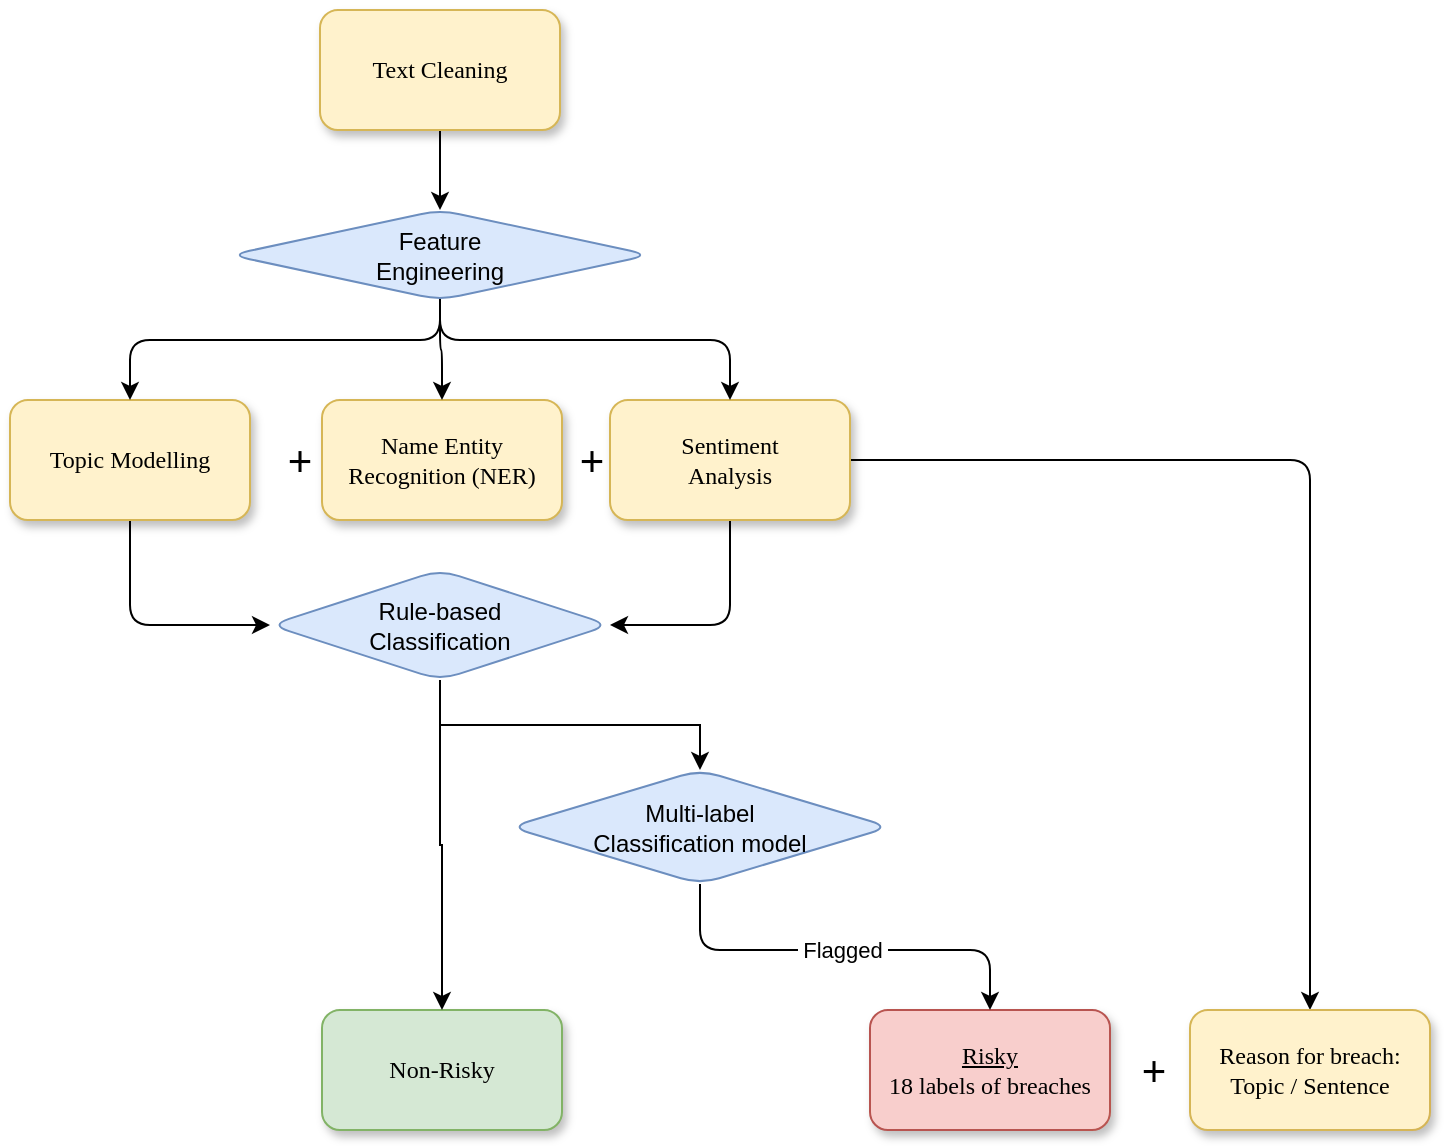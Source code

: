 <mxfile version="21.3.4" type="github">
  <diagram name="Overview" id="10a91c8b-09ff-31b1-d368-03940ed4cc9e">
    <mxGraphModel dx="1323" dy="783" grid="1" gridSize="10" guides="1" tooltips="1" connect="1" arrows="1" fold="1" page="1" pageScale="1" pageWidth="1100" pageHeight="850" math="0" shadow="0">
      <root>
        <mxCell id="0" />
        <mxCell id="1" parent="0" />
        <mxCell id="62893188c0fa7362-8" value="&lt;span&gt;Non-Risky&lt;/span&gt;" style="whiteSpace=wrap;html=1;rounded=1;shadow=1;labelBackgroundColor=none;strokeWidth=1;fontFamily=Verdana;fontSize=12;align=center;fillColor=#d5e8d4;strokeColor=#82b366;" parent="1" vertex="1">
          <mxGeometry x="366" y="790" width="120" height="60" as="geometry" />
        </mxCell>
        <mxCell id="62893188c0fa7362-9" value="&lt;span&gt;&lt;u&gt;Risky&lt;/u&gt;&lt;br&gt;18 labels of breaches&lt;/span&gt;" style="whiteSpace=wrap;html=1;rounded=1;shadow=1;labelBackgroundColor=none;strokeWidth=1;fontFamily=Verdana;fontSize=12;align=center;fillColor=#f8cecc;strokeColor=#b85450;" parent="1" vertex="1">
          <mxGeometry x="640" y="790" width="120" height="60" as="geometry" />
        </mxCell>
        <mxCell id="8D3RfCfNNn_64O0-EcjT-53" style="edgeStyle=orthogonalEdgeStyle;rounded=1;orthogonalLoop=1;jettySize=auto;html=1;entryX=0;entryY=0.5;entryDx=0;entryDy=0;exitX=0.5;exitY=1;exitDx=0;exitDy=0;" parent="1" source="8D3RfCfNNn_64O0-EcjT-40" target="OI-LZPW96NpJqxESkGaD-10" edge="1">
          <mxGeometry relative="1" as="geometry">
            <Array as="points">
              <mxPoint x="270" y="598" />
            </Array>
          </mxGeometry>
        </mxCell>
        <mxCell id="8D3RfCfNNn_64O0-EcjT-40" value="&lt;span&gt;Topic Modelling&lt;/span&gt;" style="whiteSpace=wrap;html=1;rounded=1;shadow=1;labelBackgroundColor=none;strokeWidth=1;fontFamily=Verdana;fontSize=12;align=center;fillColor=#fff2cc;strokeColor=#d6b656;" parent="1" vertex="1">
          <mxGeometry x="210" y="485" width="120" height="60" as="geometry" />
        </mxCell>
        <mxCell id="8D3RfCfNNn_64O0-EcjT-41" value="&lt;span&gt;Name Entity Recognition (NER)&lt;/span&gt;" style="whiteSpace=wrap;html=1;rounded=1;shadow=1;labelBackgroundColor=none;strokeWidth=1;fontFamily=Verdana;fontSize=12;align=center;fillColor=#fff2cc;strokeColor=#d6b656;" parent="1" vertex="1">
          <mxGeometry x="366" y="485" width="120" height="60" as="geometry" />
        </mxCell>
        <mxCell id="8D3RfCfNNn_64O0-EcjT-52" style="edgeStyle=orthogonalEdgeStyle;rounded=1;orthogonalLoop=1;jettySize=auto;html=1;entryX=1;entryY=0.5;entryDx=0;entryDy=0;" parent="1" source="8D3RfCfNNn_64O0-EcjT-42" target="OI-LZPW96NpJqxESkGaD-10" edge="1">
          <mxGeometry relative="1" as="geometry">
            <Array as="points">
              <mxPoint x="570" y="598" />
            </Array>
          </mxGeometry>
        </mxCell>
        <mxCell id="8D3RfCfNNn_64O0-EcjT-60" style="edgeStyle=orthogonalEdgeStyle;rounded=1;orthogonalLoop=1;jettySize=auto;html=1;" parent="1" source="8D3RfCfNNn_64O0-EcjT-42" target="8D3RfCfNNn_64O0-EcjT-59" edge="1">
          <mxGeometry relative="1" as="geometry" />
        </mxCell>
        <mxCell id="8D3RfCfNNn_64O0-EcjT-42" value="&lt;span&gt;Sentiment&lt;br&gt;Analysis&lt;/span&gt;" style="whiteSpace=wrap;html=1;rounded=1;shadow=1;labelBackgroundColor=none;strokeWidth=1;fontFamily=Verdana;fontSize=12;align=center;fillColor=#fff2cc;strokeColor=#d6b656;" parent="1" vertex="1">
          <mxGeometry x="510" y="485" width="120" height="60" as="geometry" />
        </mxCell>
        <mxCell id="8D3RfCfNNn_64O0-EcjT-47" style="edgeStyle=orthogonalEdgeStyle;rounded=1;orthogonalLoop=1;jettySize=auto;html=1;entryX=0.5;entryY=0;entryDx=0;entryDy=0;" parent="1" source="8D3RfCfNNn_64O0-EcjT-43" target="8D3RfCfNNn_64O0-EcjT-40" edge="1">
          <mxGeometry relative="1" as="geometry">
            <Array as="points">
              <mxPoint x="425" y="455" />
              <mxPoint x="270" y="455" />
            </Array>
          </mxGeometry>
        </mxCell>
        <mxCell id="8D3RfCfNNn_64O0-EcjT-48" style="edgeStyle=orthogonalEdgeStyle;rounded=1;orthogonalLoop=1;jettySize=auto;html=1;" parent="1" source="8D3RfCfNNn_64O0-EcjT-43" target="8D3RfCfNNn_64O0-EcjT-41" edge="1">
          <mxGeometry relative="1" as="geometry" />
        </mxCell>
        <mxCell id="8D3RfCfNNn_64O0-EcjT-49" style="edgeStyle=orthogonalEdgeStyle;rounded=1;orthogonalLoop=1;jettySize=auto;html=1;entryX=0.5;entryY=0;entryDx=0;entryDy=0;exitX=0.34;exitY=0.637;exitDx=0;exitDy=0;exitPerimeter=0;" parent="1" source="8D3RfCfNNn_64O0-EcjT-43" target="8D3RfCfNNn_64O0-EcjT-42" edge="1">
          <mxGeometry relative="1" as="geometry">
            <Array as="points">
              <mxPoint x="425" y="419" />
              <mxPoint x="425" y="455" />
              <mxPoint x="570" y="455" />
            </Array>
          </mxGeometry>
        </mxCell>
        <mxCell id="8D3RfCfNNn_64O0-EcjT-43" value="Feature &lt;br&gt;Engineering" style="rhombus;whiteSpace=wrap;html=1;rounded=1;fillColor=#dae8fc;strokeColor=#6c8ebf;" parent="1" vertex="1">
          <mxGeometry x="320" y="390" width="210" height="45" as="geometry" />
        </mxCell>
        <mxCell id="8D3RfCfNNn_64O0-EcjT-58" value="&amp;nbsp;Flagged&amp;nbsp;" style="edgeStyle=orthogonalEdgeStyle;rounded=1;orthogonalLoop=1;jettySize=auto;html=1;" parent="1" source="8D3RfCfNNn_64O0-EcjT-50" target="62893188c0fa7362-9" edge="1">
          <mxGeometry relative="1" as="geometry">
            <Array as="points">
              <mxPoint x="555" y="760" />
              <mxPoint x="700" y="760" />
            </Array>
          </mxGeometry>
        </mxCell>
        <mxCell id="8D3RfCfNNn_64O0-EcjT-50" value="Multi-label&lt;br&gt;Classification model" style="rhombus;whiteSpace=wrap;html=1;rounded=1;fillColor=#dae8fc;strokeColor=#6c8ebf;" parent="1" vertex="1">
          <mxGeometry x="460" y="670" width="190" height="57" as="geometry" />
        </mxCell>
        <mxCell id="8D3RfCfNNn_64O0-EcjT-59" value="Reason for breach:&lt;br&gt;Topic / Sentence" style="whiteSpace=wrap;html=1;rounded=1;shadow=1;labelBackgroundColor=none;strokeWidth=1;fontFamily=Verdana;fontSize=12;align=center;fillColor=#fff2cc;strokeColor=#d6b656;" parent="1" vertex="1">
          <mxGeometry x="800" y="790" width="120" height="60" as="geometry" />
        </mxCell>
        <mxCell id="8D3RfCfNNn_64O0-EcjT-61" value="&lt;font style=&quot;font-size: 21px;&quot;&gt;+&lt;/font&gt;" style="text;html=1;strokeColor=none;fillColor=none;align=center;verticalAlign=middle;whiteSpace=wrap;rounded=1;" parent="1" vertex="1">
          <mxGeometry x="340" y="500" width="30" height="30" as="geometry" />
        </mxCell>
        <mxCell id="8D3RfCfNNn_64O0-EcjT-62" value="&lt;font style=&quot;font-size: 21px;&quot;&gt;+&lt;/font&gt;" style="text;html=1;strokeColor=none;fillColor=none;align=center;verticalAlign=middle;whiteSpace=wrap;rounded=1;" parent="1" vertex="1">
          <mxGeometry x="486" y="500" width="30" height="30" as="geometry" />
        </mxCell>
        <mxCell id="8D3RfCfNNn_64O0-EcjT-63" value="&lt;font style=&quot;font-size: 21px;&quot;&gt;+&lt;/font&gt;" style="text;html=1;strokeColor=none;fillColor=none;align=center;verticalAlign=middle;whiteSpace=wrap;rounded=1;" parent="1" vertex="1">
          <mxGeometry x="767" y="805" width="30" height="30" as="geometry" />
        </mxCell>
        <mxCell id="OI-LZPW96NpJqxESkGaD-12" style="edgeStyle=orthogonalEdgeStyle;rounded=0;hachureGap=4;orthogonalLoop=1;jettySize=auto;html=1;exitX=0.5;exitY=1;exitDx=0;exitDy=0;entryX=0.5;entryY=0;entryDx=0;entryDy=0;fontFamily=Architects Daughter;fontSource=https%3A%2F%2Ffonts.googleapis.com%2Fcss%3Ffamily%3DArchitects%2BDaughter;fontSize=16;shadow=0;" edge="1" parent="1" source="OI-LZPW96NpJqxESkGaD-10" target="8D3RfCfNNn_64O0-EcjT-50">
          <mxGeometry relative="1" as="geometry" />
        </mxCell>
        <mxCell id="OI-LZPW96NpJqxESkGaD-13" style="edgeStyle=orthogonalEdgeStyle;rounded=0;hachureGap=4;orthogonalLoop=1;jettySize=auto;html=1;exitX=0.5;exitY=1;exitDx=0;exitDy=0;entryX=0.5;entryY=0;entryDx=0;entryDy=0;fontFamily=Architects Daughter;fontSource=https%3A%2F%2Ffonts.googleapis.com%2Fcss%3Ffamily%3DArchitects%2BDaughter;fontSize=16;" edge="1" parent="1" source="OI-LZPW96NpJqxESkGaD-10" target="62893188c0fa7362-8">
          <mxGeometry relative="1" as="geometry" />
        </mxCell>
        <mxCell id="OI-LZPW96NpJqxESkGaD-10" value="Rule-based&lt;br&gt;Classification" style="rhombus;whiteSpace=wrap;html=1;rounded=1;fillColor=#dae8fc;strokeColor=#6c8ebf;" vertex="1" parent="1">
          <mxGeometry x="340" y="570" width="170" height="55" as="geometry" />
        </mxCell>
        <mxCell id="OI-LZPW96NpJqxESkGaD-15" style="edgeStyle=orthogonalEdgeStyle;rounded=0;hachureGap=4;orthogonalLoop=1;jettySize=auto;html=1;exitX=0.5;exitY=1;exitDx=0;exitDy=0;entryX=0.5;entryY=0;entryDx=0;entryDy=0;fontFamily=Architects Daughter;fontSource=https%3A%2F%2Ffonts.googleapis.com%2Fcss%3Ffamily%3DArchitects%2BDaughter;fontSize=16;" edge="1" parent="1" source="OI-LZPW96NpJqxESkGaD-14" target="8D3RfCfNNn_64O0-EcjT-43">
          <mxGeometry relative="1" as="geometry" />
        </mxCell>
        <mxCell id="OI-LZPW96NpJqxESkGaD-14" value="Text Cleaning" style="whiteSpace=wrap;html=1;rounded=1;shadow=1;labelBackgroundColor=none;strokeWidth=1;fontFamily=Verdana;fontSize=12;align=center;fillColor=#fff2cc;strokeColor=#d6b656;" vertex="1" parent="1">
          <mxGeometry x="365" y="290" width="120" height="60" as="geometry" />
        </mxCell>
      </root>
    </mxGraphModel>
  </diagram>
</mxfile>
